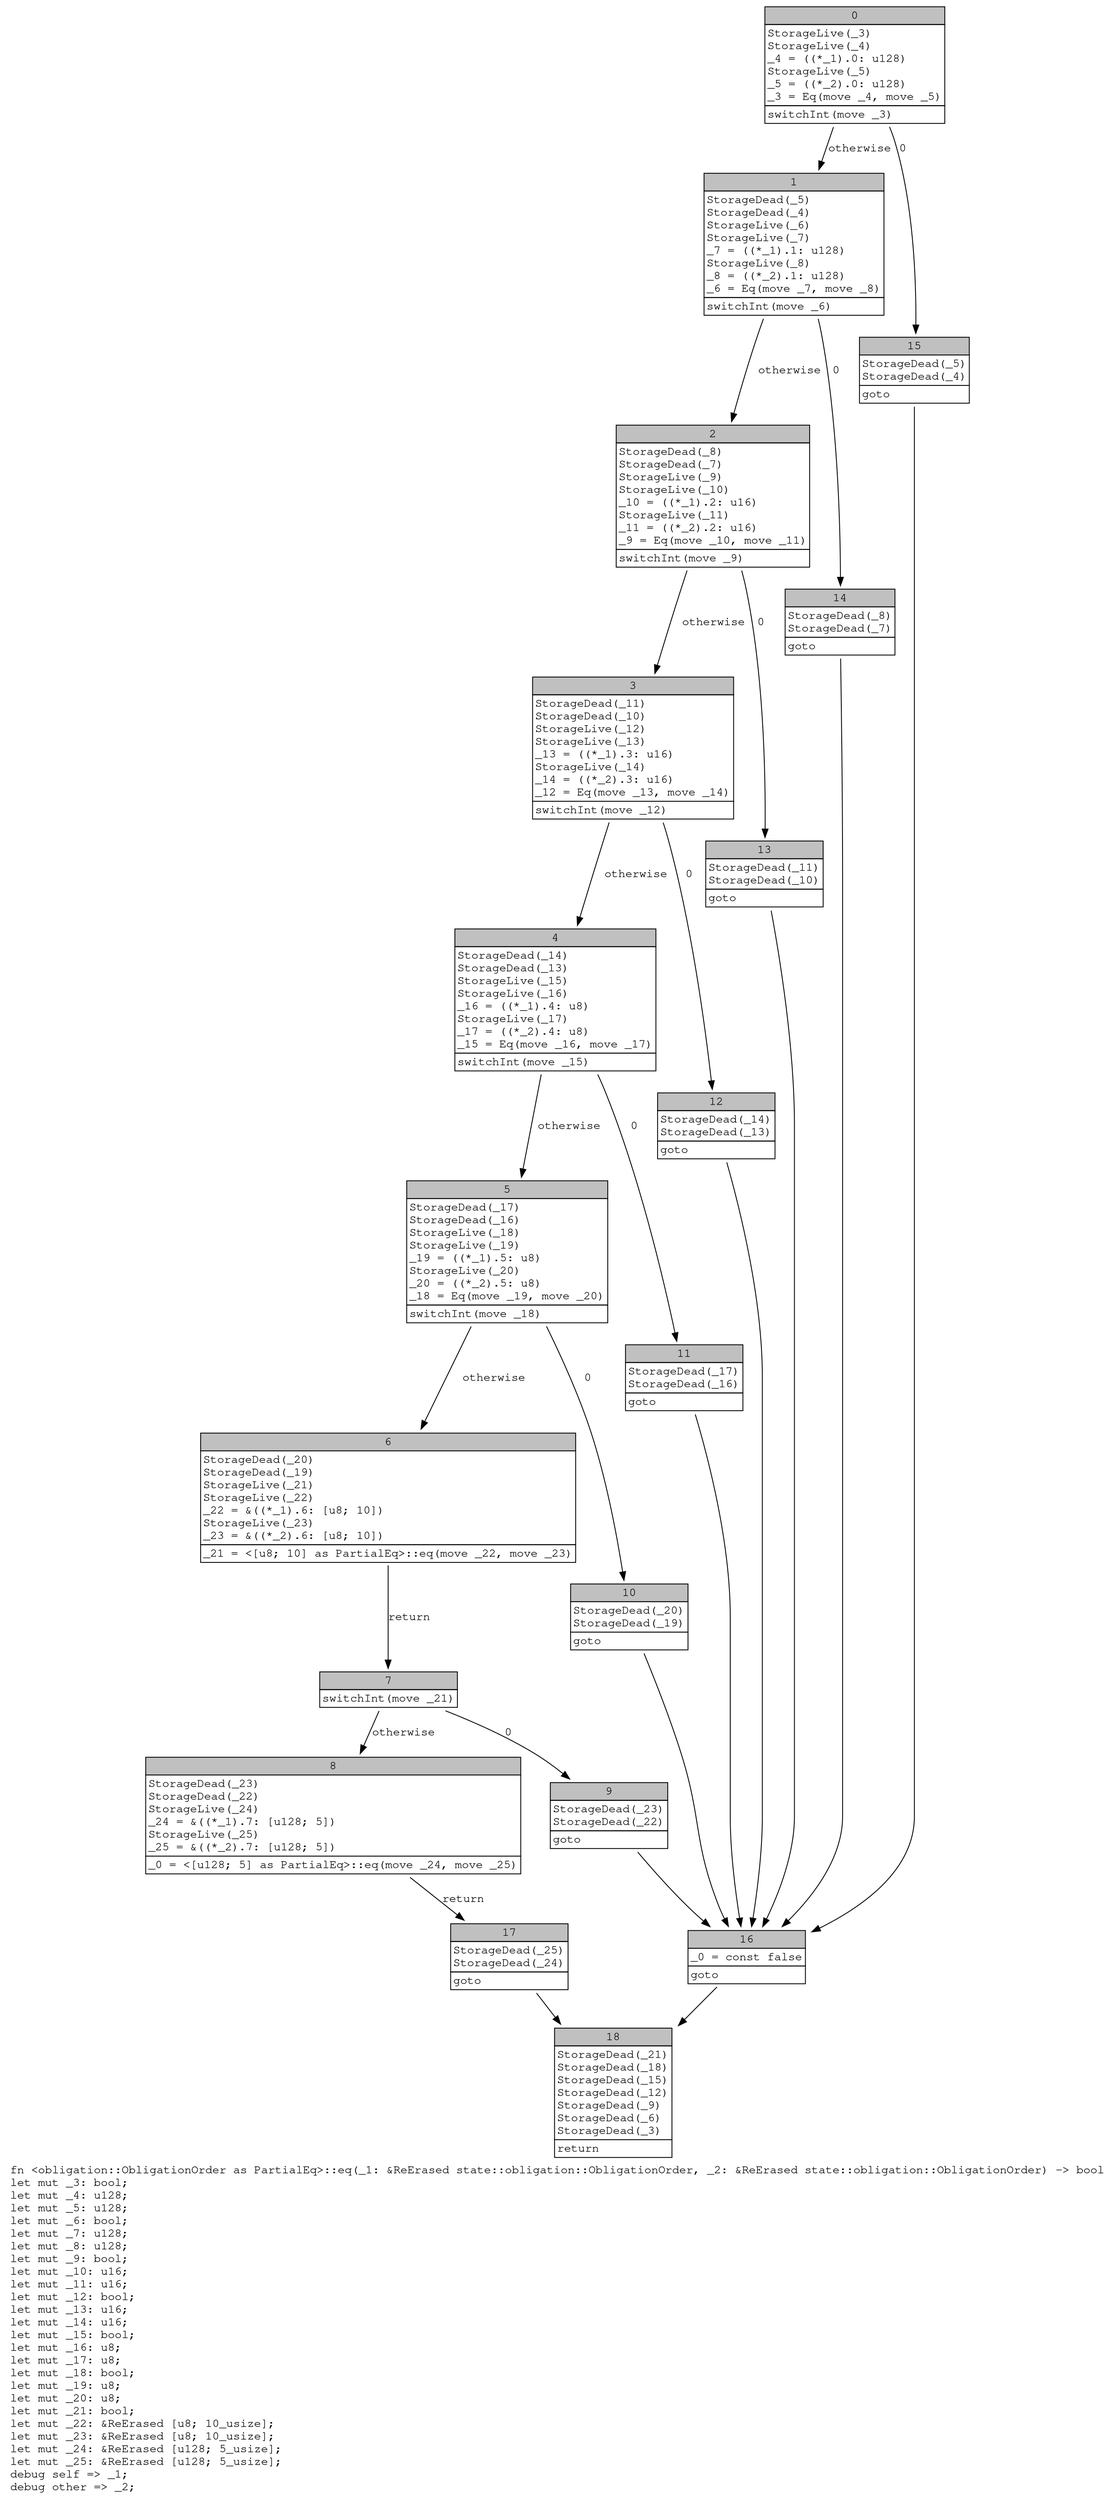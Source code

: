 digraph Mir_0_8389 {
    graph [fontname="Courier, monospace"];
    node [fontname="Courier, monospace"];
    edge [fontname="Courier, monospace"];
    label=<fn &lt;obligation::ObligationOrder as PartialEq&gt;::eq(_1: &amp;ReErased state::obligation::ObligationOrder, _2: &amp;ReErased state::obligation::ObligationOrder) -&gt; bool<br align="left"/>let mut _3: bool;<br align="left"/>let mut _4: u128;<br align="left"/>let mut _5: u128;<br align="left"/>let mut _6: bool;<br align="left"/>let mut _7: u128;<br align="left"/>let mut _8: u128;<br align="left"/>let mut _9: bool;<br align="left"/>let mut _10: u16;<br align="left"/>let mut _11: u16;<br align="left"/>let mut _12: bool;<br align="left"/>let mut _13: u16;<br align="left"/>let mut _14: u16;<br align="left"/>let mut _15: bool;<br align="left"/>let mut _16: u8;<br align="left"/>let mut _17: u8;<br align="left"/>let mut _18: bool;<br align="left"/>let mut _19: u8;<br align="left"/>let mut _20: u8;<br align="left"/>let mut _21: bool;<br align="left"/>let mut _22: &amp;ReErased [u8; 10_usize];<br align="left"/>let mut _23: &amp;ReErased [u8; 10_usize];<br align="left"/>let mut _24: &amp;ReErased [u128; 5_usize];<br align="left"/>let mut _25: &amp;ReErased [u128; 5_usize];<br align="left"/>debug self =&gt; _1;<br align="left"/>debug other =&gt; _2;<br align="left"/>>;
    bb0__0_8389 [shape="none", label=<<table border="0" cellborder="1" cellspacing="0"><tr><td bgcolor="gray" align="center" colspan="1">0</td></tr><tr><td align="left" balign="left">StorageLive(_3)<br/>StorageLive(_4)<br/>_4 = ((*_1).0: u128)<br/>StorageLive(_5)<br/>_5 = ((*_2).0: u128)<br/>_3 = Eq(move _4, move _5)<br/></td></tr><tr><td align="left">switchInt(move _3)</td></tr></table>>];
    bb1__0_8389 [shape="none", label=<<table border="0" cellborder="1" cellspacing="0"><tr><td bgcolor="gray" align="center" colspan="1">1</td></tr><tr><td align="left" balign="left">StorageDead(_5)<br/>StorageDead(_4)<br/>StorageLive(_6)<br/>StorageLive(_7)<br/>_7 = ((*_1).1: u128)<br/>StorageLive(_8)<br/>_8 = ((*_2).1: u128)<br/>_6 = Eq(move _7, move _8)<br/></td></tr><tr><td align="left">switchInt(move _6)</td></tr></table>>];
    bb2__0_8389 [shape="none", label=<<table border="0" cellborder="1" cellspacing="0"><tr><td bgcolor="gray" align="center" colspan="1">2</td></tr><tr><td align="left" balign="left">StorageDead(_8)<br/>StorageDead(_7)<br/>StorageLive(_9)<br/>StorageLive(_10)<br/>_10 = ((*_1).2: u16)<br/>StorageLive(_11)<br/>_11 = ((*_2).2: u16)<br/>_9 = Eq(move _10, move _11)<br/></td></tr><tr><td align="left">switchInt(move _9)</td></tr></table>>];
    bb3__0_8389 [shape="none", label=<<table border="0" cellborder="1" cellspacing="0"><tr><td bgcolor="gray" align="center" colspan="1">3</td></tr><tr><td align="left" balign="left">StorageDead(_11)<br/>StorageDead(_10)<br/>StorageLive(_12)<br/>StorageLive(_13)<br/>_13 = ((*_1).3: u16)<br/>StorageLive(_14)<br/>_14 = ((*_2).3: u16)<br/>_12 = Eq(move _13, move _14)<br/></td></tr><tr><td align="left">switchInt(move _12)</td></tr></table>>];
    bb4__0_8389 [shape="none", label=<<table border="0" cellborder="1" cellspacing="0"><tr><td bgcolor="gray" align="center" colspan="1">4</td></tr><tr><td align="left" balign="left">StorageDead(_14)<br/>StorageDead(_13)<br/>StorageLive(_15)<br/>StorageLive(_16)<br/>_16 = ((*_1).4: u8)<br/>StorageLive(_17)<br/>_17 = ((*_2).4: u8)<br/>_15 = Eq(move _16, move _17)<br/></td></tr><tr><td align="left">switchInt(move _15)</td></tr></table>>];
    bb5__0_8389 [shape="none", label=<<table border="0" cellborder="1" cellspacing="0"><tr><td bgcolor="gray" align="center" colspan="1">5</td></tr><tr><td align="left" balign="left">StorageDead(_17)<br/>StorageDead(_16)<br/>StorageLive(_18)<br/>StorageLive(_19)<br/>_19 = ((*_1).5: u8)<br/>StorageLive(_20)<br/>_20 = ((*_2).5: u8)<br/>_18 = Eq(move _19, move _20)<br/></td></tr><tr><td align="left">switchInt(move _18)</td></tr></table>>];
    bb6__0_8389 [shape="none", label=<<table border="0" cellborder="1" cellspacing="0"><tr><td bgcolor="gray" align="center" colspan="1">6</td></tr><tr><td align="left" balign="left">StorageDead(_20)<br/>StorageDead(_19)<br/>StorageLive(_21)<br/>StorageLive(_22)<br/>_22 = &amp;((*_1).6: [u8; 10])<br/>StorageLive(_23)<br/>_23 = &amp;((*_2).6: [u8; 10])<br/></td></tr><tr><td align="left">_21 = &lt;[u8; 10] as PartialEq&gt;::eq(move _22, move _23)</td></tr></table>>];
    bb7__0_8389 [shape="none", label=<<table border="0" cellborder="1" cellspacing="0"><tr><td bgcolor="gray" align="center" colspan="1">7</td></tr><tr><td align="left">switchInt(move _21)</td></tr></table>>];
    bb8__0_8389 [shape="none", label=<<table border="0" cellborder="1" cellspacing="0"><tr><td bgcolor="gray" align="center" colspan="1">8</td></tr><tr><td align="left" balign="left">StorageDead(_23)<br/>StorageDead(_22)<br/>StorageLive(_24)<br/>_24 = &amp;((*_1).7: [u128; 5])<br/>StorageLive(_25)<br/>_25 = &amp;((*_2).7: [u128; 5])<br/></td></tr><tr><td align="left">_0 = &lt;[u128; 5] as PartialEq&gt;::eq(move _24, move _25)</td></tr></table>>];
    bb9__0_8389 [shape="none", label=<<table border="0" cellborder="1" cellspacing="0"><tr><td bgcolor="gray" align="center" colspan="1">9</td></tr><tr><td align="left" balign="left">StorageDead(_23)<br/>StorageDead(_22)<br/></td></tr><tr><td align="left">goto</td></tr></table>>];
    bb10__0_8389 [shape="none", label=<<table border="0" cellborder="1" cellspacing="0"><tr><td bgcolor="gray" align="center" colspan="1">10</td></tr><tr><td align="left" balign="left">StorageDead(_20)<br/>StorageDead(_19)<br/></td></tr><tr><td align="left">goto</td></tr></table>>];
    bb11__0_8389 [shape="none", label=<<table border="0" cellborder="1" cellspacing="0"><tr><td bgcolor="gray" align="center" colspan="1">11</td></tr><tr><td align="left" balign="left">StorageDead(_17)<br/>StorageDead(_16)<br/></td></tr><tr><td align="left">goto</td></tr></table>>];
    bb12__0_8389 [shape="none", label=<<table border="0" cellborder="1" cellspacing="0"><tr><td bgcolor="gray" align="center" colspan="1">12</td></tr><tr><td align="left" balign="left">StorageDead(_14)<br/>StorageDead(_13)<br/></td></tr><tr><td align="left">goto</td></tr></table>>];
    bb13__0_8389 [shape="none", label=<<table border="0" cellborder="1" cellspacing="0"><tr><td bgcolor="gray" align="center" colspan="1">13</td></tr><tr><td align="left" balign="left">StorageDead(_11)<br/>StorageDead(_10)<br/></td></tr><tr><td align="left">goto</td></tr></table>>];
    bb14__0_8389 [shape="none", label=<<table border="0" cellborder="1" cellspacing="0"><tr><td bgcolor="gray" align="center" colspan="1">14</td></tr><tr><td align="left" balign="left">StorageDead(_8)<br/>StorageDead(_7)<br/></td></tr><tr><td align="left">goto</td></tr></table>>];
    bb15__0_8389 [shape="none", label=<<table border="0" cellborder="1" cellspacing="0"><tr><td bgcolor="gray" align="center" colspan="1">15</td></tr><tr><td align="left" balign="left">StorageDead(_5)<br/>StorageDead(_4)<br/></td></tr><tr><td align="left">goto</td></tr></table>>];
    bb16__0_8389 [shape="none", label=<<table border="0" cellborder="1" cellspacing="0"><tr><td bgcolor="gray" align="center" colspan="1">16</td></tr><tr><td align="left" balign="left">_0 = const false<br/></td></tr><tr><td align="left">goto</td></tr></table>>];
    bb17__0_8389 [shape="none", label=<<table border="0" cellborder="1" cellspacing="0"><tr><td bgcolor="gray" align="center" colspan="1">17</td></tr><tr><td align="left" balign="left">StorageDead(_25)<br/>StorageDead(_24)<br/></td></tr><tr><td align="left">goto</td></tr></table>>];
    bb18__0_8389 [shape="none", label=<<table border="0" cellborder="1" cellspacing="0"><tr><td bgcolor="gray" align="center" colspan="1">18</td></tr><tr><td align="left" balign="left">StorageDead(_21)<br/>StorageDead(_18)<br/>StorageDead(_15)<br/>StorageDead(_12)<br/>StorageDead(_9)<br/>StorageDead(_6)<br/>StorageDead(_3)<br/></td></tr><tr><td align="left">return</td></tr></table>>];
    bb0__0_8389 -> bb15__0_8389 [label="0"];
    bb0__0_8389 -> bb1__0_8389 [label="otherwise"];
    bb1__0_8389 -> bb14__0_8389 [label="0"];
    bb1__0_8389 -> bb2__0_8389 [label="otherwise"];
    bb2__0_8389 -> bb13__0_8389 [label="0"];
    bb2__0_8389 -> bb3__0_8389 [label="otherwise"];
    bb3__0_8389 -> bb12__0_8389 [label="0"];
    bb3__0_8389 -> bb4__0_8389 [label="otherwise"];
    bb4__0_8389 -> bb11__0_8389 [label="0"];
    bb4__0_8389 -> bb5__0_8389 [label="otherwise"];
    bb5__0_8389 -> bb10__0_8389 [label="0"];
    bb5__0_8389 -> bb6__0_8389 [label="otherwise"];
    bb6__0_8389 -> bb7__0_8389 [label="return"];
    bb7__0_8389 -> bb9__0_8389 [label="0"];
    bb7__0_8389 -> bb8__0_8389 [label="otherwise"];
    bb8__0_8389 -> bb17__0_8389 [label="return"];
    bb9__0_8389 -> bb16__0_8389 [label=""];
    bb10__0_8389 -> bb16__0_8389 [label=""];
    bb11__0_8389 -> bb16__0_8389 [label=""];
    bb12__0_8389 -> bb16__0_8389 [label=""];
    bb13__0_8389 -> bb16__0_8389 [label=""];
    bb14__0_8389 -> bb16__0_8389 [label=""];
    bb15__0_8389 -> bb16__0_8389 [label=""];
    bb16__0_8389 -> bb18__0_8389 [label=""];
    bb17__0_8389 -> bb18__0_8389 [label=""];
}
